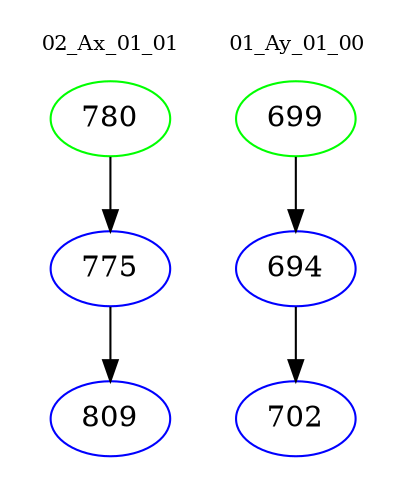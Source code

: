 digraph{
subgraph cluster_0 {
color = white
label = "02_Ax_01_01";
fontsize=10;
T0_780 [label="780", color="green"]
T0_780 -> T0_775 [color="black"]
T0_775 [label="775", color="blue"]
T0_775 -> T0_809 [color="black"]
T0_809 [label="809", color="blue"]
}
subgraph cluster_1 {
color = white
label = "01_Ay_01_00";
fontsize=10;
T1_699 [label="699", color="green"]
T1_699 -> T1_694 [color="black"]
T1_694 [label="694", color="blue"]
T1_694 -> T1_702 [color="black"]
T1_702 [label="702", color="blue"]
}
}
